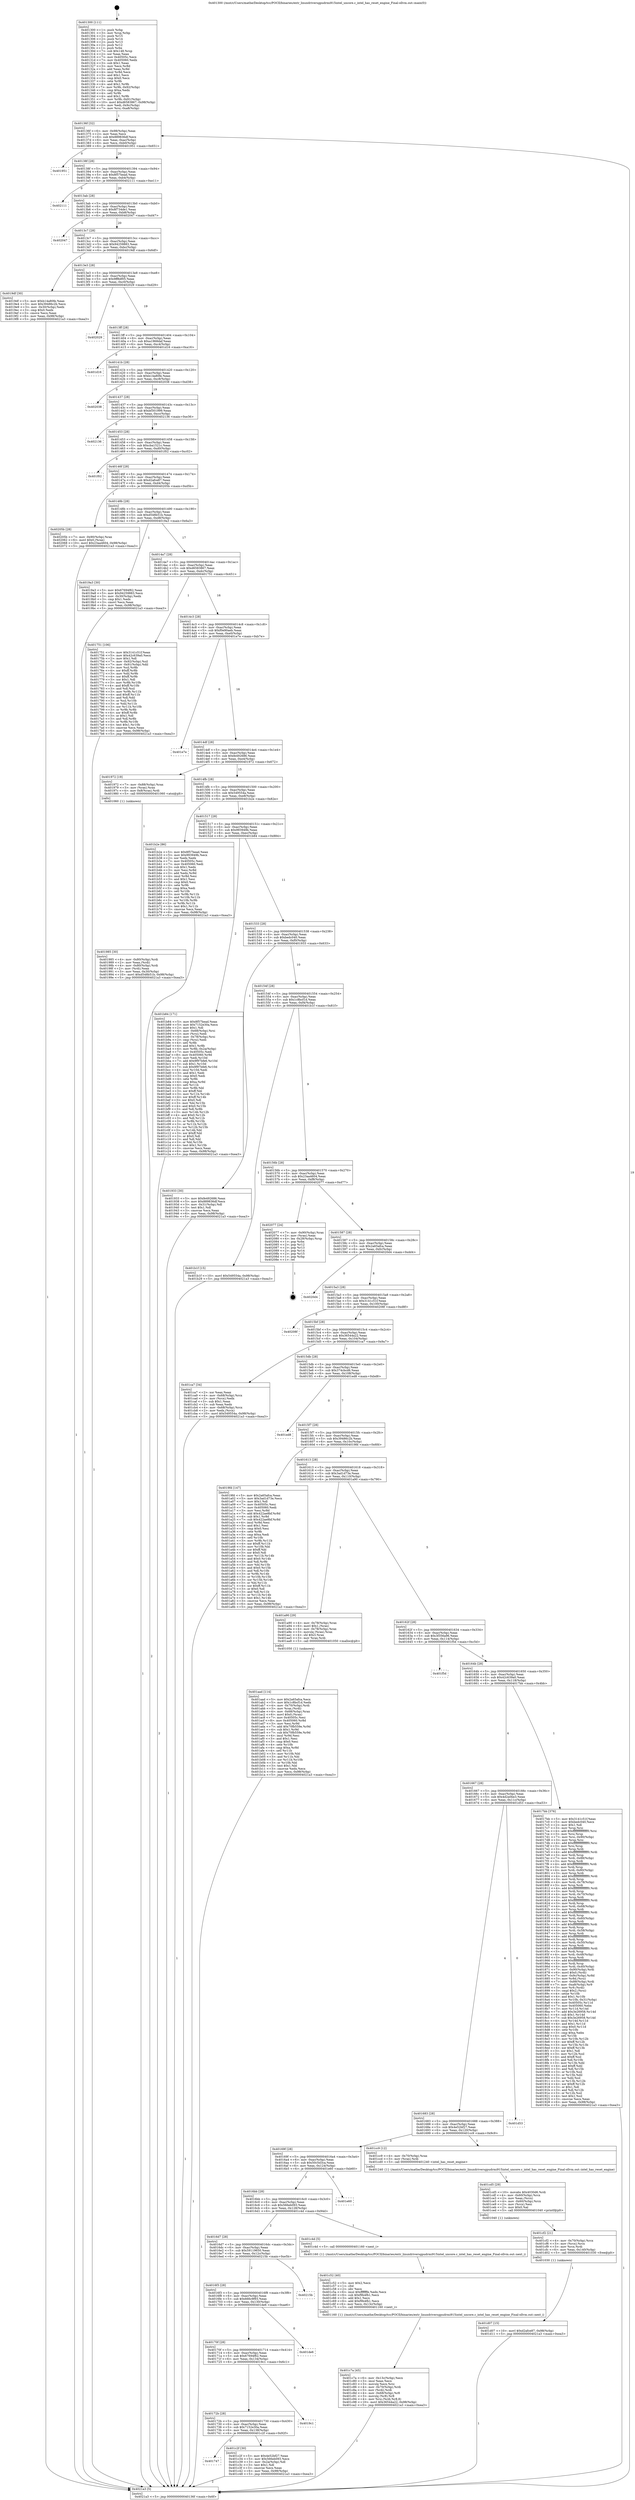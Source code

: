 digraph "0x401300" {
  label = "0x401300 (/mnt/c/Users/mathe/Desktop/tcc/POCII/binaries/extr_linuxdriversgpudrmi915intel_uncore.c_intel_has_reset_engine_Final-ollvm.out::main(0))"
  labelloc = "t"
  node[shape=record]

  Entry [label="",width=0.3,height=0.3,shape=circle,fillcolor=black,style=filled]
  "0x40136f" [label="{
     0x40136f [32]\l
     | [instrs]\l
     &nbsp;&nbsp;0x40136f \<+6\>: mov -0x98(%rbp),%eax\l
     &nbsp;&nbsp;0x401375 \<+2\>: mov %eax,%ecx\l
     &nbsp;&nbsp;0x401377 \<+6\>: sub $0x889836df,%ecx\l
     &nbsp;&nbsp;0x40137d \<+6\>: mov %eax,-0xac(%rbp)\l
     &nbsp;&nbsp;0x401383 \<+6\>: mov %ecx,-0xb0(%rbp)\l
     &nbsp;&nbsp;0x401389 \<+6\>: je 0000000000401951 \<main+0x651\>\l
  }"]
  "0x401951" [label="{
     0x401951\l
  }", style=dashed]
  "0x40138f" [label="{
     0x40138f [28]\l
     | [instrs]\l
     &nbsp;&nbsp;0x40138f \<+5\>: jmp 0000000000401394 \<main+0x94\>\l
     &nbsp;&nbsp;0x401394 \<+6\>: mov -0xac(%rbp),%eax\l
     &nbsp;&nbsp;0x40139a \<+5\>: sub $0x8f57bead,%eax\l
     &nbsp;&nbsp;0x40139f \<+6\>: mov %eax,-0xb4(%rbp)\l
     &nbsp;&nbsp;0x4013a5 \<+6\>: je 0000000000402111 \<main+0xe11\>\l
  }"]
  Exit [label="",width=0.3,height=0.3,shape=circle,fillcolor=black,style=filled,peripheries=2]
  "0x402111" [label="{
     0x402111\l
  }", style=dashed]
  "0x4013ab" [label="{
     0x4013ab [28]\l
     | [instrs]\l
     &nbsp;&nbsp;0x4013ab \<+5\>: jmp 00000000004013b0 \<main+0xb0\>\l
     &nbsp;&nbsp;0x4013b0 \<+6\>: mov -0xac(%rbp),%eax\l
     &nbsp;&nbsp;0x4013b6 \<+5\>: sub $0x8f734de1,%eax\l
     &nbsp;&nbsp;0x4013bb \<+6\>: mov %eax,-0xb8(%rbp)\l
     &nbsp;&nbsp;0x4013c1 \<+6\>: je 0000000000402047 \<main+0xd47\>\l
  }"]
  "0x401d07" [label="{
     0x401d07 [15]\l
     | [instrs]\l
     &nbsp;&nbsp;0x401d07 \<+10\>: movl $0xd2afce87,-0x98(%rbp)\l
     &nbsp;&nbsp;0x401d11 \<+5\>: jmp 00000000004021a3 \<main+0xea3\>\l
  }"]
  "0x402047" [label="{
     0x402047\l
  }", style=dashed]
  "0x4013c7" [label="{
     0x4013c7 [28]\l
     | [instrs]\l
     &nbsp;&nbsp;0x4013c7 \<+5\>: jmp 00000000004013cc \<main+0xcc\>\l
     &nbsp;&nbsp;0x4013cc \<+6\>: mov -0xac(%rbp),%eax\l
     &nbsp;&nbsp;0x4013d2 \<+5\>: sub $0x94259883,%eax\l
     &nbsp;&nbsp;0x4013d7 \<+6\>: mov %eax,-0xbc(%rbp)\l
     &nbsp;&nbsp;0x4013dd \<+6\>: je 00000000004019df \<main+0x6df\>\l
  }"]
  "0x401cf2" [label="{
     0x401cf2 [21]\l
     | [instrs]\l
     &nbsp;&nbsp;0x401cf2 \<+4\>: mov -0x70(%rbp),%rcx\l
     &nbsp;&nbsp;0x401cf6 \<+3\>: mov (%rcx),%rcx\l
     &nbsp;&nbsp;0x401cf9 \<+3\>: mov %rcx,%rdi\l
     &nbsp;&nbsp;0x401cfc \<+6\>: mov %eax,-0x140(%rbp)\l
     &nbsp;&nbsp;0x401d02 \<+5\>: call 0000000000401030 \<free@plt\>\l
     | [calls]\l
     &nbsp;&nbsp;0x401030 \{1\} (unknown)\l
  }"]
  "0x4019df" [label="{
     0x4019df [30]\l
     | [instrs]\l
     &nbsp;&nbsp;0x4019df \<+5\>: mov $0xb14a80fe,%eax\l
     &nbsp;&nbsp;0x4019e4 \<+5\>: mov $0x39486c2b,%ecx\l
     &nbsp;&nbsp;0x4019e9 \<+3\>: mov -0x30(%rbp),%edx\l
     &nbsp;&nbsp;0x4019ec \<+3\>: cmp $0x0,%edx\l
     &nbsp;&nbsp;0x4019ef \<+3\>: cmove %ecx,%eax\l
     &nbsp;&nbsp;0x4019f2 \<+6\>: mov %eax,-0x98(%rbp)\l
     &nbsp;&nbsp;0x4019f8 \<+5\>: jmp 00000000004021a3 \<main+0xea3\>\l
  }"]
  "0x4013e3" [label="{
     0x4013e3 [28]\l
     | [instrs]\l
     &nbsp;&nbsp;0x4013e3 \<+5\>: jmp 00000000004013e8 \<main+0xe8\>\l
     &nbsp;&nbsp;0x4013e8 \<+6\>: mov -0xac(%rbp),%eax\l
     &nbsp;&nbsp;0x4013ee \<+5\>: sub $0x9ff8df05,%eax\l
     &nbsp;&nbsp;0x4013f3 \<+6\>: mov %eax,-0xc0(%rbp)\l
     &nbsp;&nbsp;0x4013f9 \<+6\>: je 0000000000402029 \<main+0xd29\>\l
  }"]
  "0x401cd5" [label="{
     0x401cd5 [29]\l
     | [instrs]\l
     &nbsp;&nbsp;0x401cd5 \<+10\>: movabs $0x4030d6,%rdi\l
     &nbsp;&nbsp;0x401cdf \<+4\>: mov -0x60(%rbp),%rcx\l
     &nbsp;&nbsp;0x401ce3 \<+2\>: mov %eax,(%rcx)\l
     &nbsp;&nbsp;0x401ce5 \<+4\>: mov -0x60(%rbp),%rcx\l
     &nbsp;&nbsp;0x401ce9 \<+2\>: mov (%rcx),%esi\l
     &nbsp;&nbsp;0x401ceb \<+2\>: mov $0x0,%al\l
     &nbsp;&nbsp;0x401ced \<+5\>: call 0000000000401040 \<printf@plt\>\l
     | [calls]\l
     &nbsp;&nbsp;0x401040 \{1\} (unknown)\l
  }"]
  "0x402029" [label="{
     0x402029\l
  }", style=dashed]
  "0x4013ff" [label="{
     0x4013ff [28]\l
     | [instrs]\l
     &nbsp;&nbsp;0x4013ff \<+5\>: jmp 0000000000401404 \<main+0x104\>\l
     &nbsp;&nbsp;0x401404 \<+6\>: mov -0xac(%rbp),%eax\l
     &nbsp;&nbsp;0x40140a \<+5\>: sub $0xa1968daf,%eax\l
     &nbsp;&nbsp;0x40140f \<+6\>: mov %eax,-0xc4(%rbp)\l
     &nbsp;&nbsp;0x401415 \<+6\>: je 0000000000401d16 \<main+0xa16\>\l
  }"]
  "0x401c7a" [label="{
     0x401c7a [45]\l
     | [instrs]\l
     &nbsp;&nbsp;0x401c7a \<+6\>: mov -0x13c(%rbp),%ecx\l
     &nbsp;&nbsp;0x401c80 \<+3\>: imul %eax,%ecx\l
     &nbsp;&nbsp;0x401c83 \<+3\>: movslq %ecx,%rsi\l
     &nbsp;&nbsp;0x401c86 \<+4\>: mov -0x70(%rbp),%rdi\l
     &nbsp;&nbsp;0x401c8a \<+3\>: mov (%rdi),%rdi\l
     &nbsp;&nbsp;0x401c8d \<+4\>: mov -0x68(%rbp),%r8\l
     &nbsp;&nbsp;0x401c91 \<+3\>: movslq (%r8),%r8\l
     &nbsp;&nbsp;0x401c94 \<+4\>: mov %rsi,(%rdi,%r8,8)\l
     &nbsp;&nbsp;0x401c98 \<+10\>: movl $0x36544a22,-0x98(%rbp)\l
     &nbsp;&nbsp;0x401ca2 \<+5\>: jmp 00000000004021a3 \<main+0xea3\>\l
  }"]
  "0x401d16" [label="{
     0x401d16\l
  }", style=dashed]
  "0x40141b" [label="{
     0x40141b [28]\l
     | [instrs]\l
     &nbsp;&nbsp;0x40141b \<+5\>: jmp 0000000000401420 \<main+0x120\>\l
     &nbsp;&nbsp;0x401420 \<+6\>: mov -0xac(%rbp),%eax\l
     &nbsp;&nbsp;0x401426 \<+5\>: sub $0xb14a80fe,%eax\l
     &nbsp;&nbsp;0x40142b \<+6\>: mov %eax,-0xc8(%rbp)\l
     &nbsp;&nbsp;0x401431 \<+6\>: je 0000000000402038 \<main+0xd38\>\l
  }"]
  "0x401c52" [label="{
     0x401c52 [40]\l
     | [instrs]\l
     &nbsp;&nbsp;0x401c52 \<+5\>: mov $0x2,%ecx\l
     &nbsp;&nbsp;0x401c57 \<+1\>: cltd\l
     &nbsp;&nbsp;0x401c58 \<+2\>: idiv %ecx\l
     &nbsp;&nbsp;0x401c5a \<+6\>: imul $0xfffffffe,%edx,%ecx\l
     &nbsp;&nbsp;0x401c60 \<+6\>: sub $0xf9b4fb1,%ecx\l
     &nbsp;&nbsp;0x401c66 \<+3\>: add $0x1,%ecx\l
     &nbsp;&nbsp;0x401c69 \<+6\>: add $0xf9b4fb1,%ecx\l
     &nbsp;&nbsp;0x401c6f \<+6\>: mov %ecx,-0x13c(%rbp)\l
     &nbsp;&nbsp;0x401c75 \<+5\>: call 0000000000401160 \<next_i\>\l
     | [calls]\l
     &nbsp;&nbsp;0x401160 \{1\} (/mnt/c/Users/mathe/Desktop/tcc/POCII/binaries/extr_linuxdriversgpudrmi915intel_uncore.c_intel_has_reset_engine_Final-ollvm.out::next_i)\l
  }"]
  "0x402038" [label="{
     0x402038\l
  }", style=dashed]
  "0x401437" [label="{
     0x401437 [28]\l
     | [instrs]\l
     &nbsp;&nbsp;0x401437 \<+5\>: jmp 000000000040143c \<main+0x13c\>\l
     &nbsp;&nbsp;0x40143c \<+6\>: mov -0xac(%rbp),%eax\l
     &nbsp;&nbsp;0x401442 \<+5\>: sub $0xbf301999,%eax\l
     &nbsp;&nbsp;0x401447 \<+6\>: mov %eax,-0xcc(%rbp)\l
     &nbsp;&nbsp;0x40144d \<+6\>: je 0000000000402136 \<main+0xe36\>\l
  }"]
  "0x401747" [label="{
     0x401747\l
  }", style=dashed]
  "0x402136" [label="{
     0x402136\l
  }", style=dashed]
  "0x401453" [label="{
     0x401453 [28]\l
     | [instrs]\l
     &nbsp;&nbsp;0x401453 \<+5\>: jmp 0000000000401458 \<main+0x158\>\l
     &nbsp;&nbsp;0x401458 \<+6\>: mov -0xac(%rbp),%eax\l
     &nbsp;&nbsp;0x40145e \<+5\>: sub $0xcba1521c,%eax\l
     &nbsp;&nbsp;0x401463 \<+6\>: mov %eax,-0xd0(%rbp)\l
     &nbsp;&nbsp;0x401469 \<+6\>: je 0000000000401f02 \<main+0xc02\>\l
  }"]
  "0x401c2f" [label="{
     0x401c2f [30]\l
     | [instrs]\l
     &nbsp;&nbsp;0x401c2f \<+5\>: mov $0x4e52bf27,%eax\l
     &nbsp;&nbsp;0x401c34 \<+5\>: mov $0x566eb093,%ecx\l
     &nbsp;&nbsp;0x401c39 \<+3\>: mov -0x2a(%rbp),%dl\l
     &nbsp;&nbsp;0x401c3c \<+3\>: test $0x1,%dl\l
     &nbsp;&nbsp;0x401c3f \<+3\>: cmovne %ecx,%eax\l
     &nbsp;&nbsp;0x401c42 \<+6\>: mov %eax,-0x98(%rbp)\l
     &nbsp;&nbsp;0x401c48 \<+5\>: jmp 00000000004021a3 \<main+0xea3\>\l
  }"]
  "0x401f02" [label="{
     0x401f02\l
  }", style=dashed]
  "0x40146f" [label="{
     0x40146f [28]\l
     | [instrs]\l
     &nbsp;&nbsp;0x40146f \<+5\>: jmp 0000000000401474 \<main+0x174\>\l
     &nbsp;&nbsp;0x401474 \<+6\>: mov -0xac(%rbp),%eax\l
     &nbsp;&nbsp;0x40147a \<+5\>: sub $0xd2afce87,%eax\l
     &nbsp;&nbsp;0x40147f \<+6\>: mov %eax,-0xd4(%rbp)\l
     &nbsp;&nbsp;0x401485 \<+6\>: je 000000000040205b \<main+0xd5b\>\l
  }"]
  "0x40172b" [label="{
     0x40172b [28]\l
     | [instrs]\l
     &nbsp;&nbsp;0x40172b \<+5\>: jmp 0000000000401730 \<main+0x430\>\l
     &nbsp;&nbsp;0x401730 \<+6\>: mov -0xac(%rbp),%eax\l
     &nbsp;&nbsp;0x401736 \<+5\>: sub $0x7152e30a,%eax\l
     &nbsp;&nbsp;0x40173b \<+6\>: mov %eax,-0x138(%rbp)\l
     &nbsp;&nbsp;0x401741 \<+6\>: je 0000000000401c2f \<main+0x92f\>\l
  }"]
  "0x40205b" [label="{
     0x40205b [28]\l
     | [instrs]\l
     &nbsp;&nbsp;0x40205b \<+7\>: mov -0x90(%rbp),%rax\l
     &nbsp;&nbsp;0x402062 \<+6\>: movl $0x0,(%rax)\l
     &nbsp;&nbsp;0x402068 \<+10\>: movl $0x23aa4604,-0x98(%rbp)\l
     &nbsp;&nbsp;0x402072 \<+5\>: jmp 00000000004021a3 \<main+0xea3\>\l
  }"]
  "0x40148b" [label="{
     0x40148b [28]\l
     | [instrs]\l
     &nbsp;&nbsp;0x40148b \<+5\>: jmp 0000000000401490 \<main+0x190\>\l
     &nbsp;&nbsp;0x401490 \<+6\>: mov -0xac(%rbp),%eax\l
     &nbsp;&nbsp;0x401496 \<+5\>: sub $0xd548b51b,%eax\l
     &nbsp;&nbsp;0x40149b \<+6\>: mov %eax,-0xd8(%rbp)\l
     &nbsp;&nbsp;0x4014a1 \<+6\>: je 00000000004019a3 \<main+0x6a3\>\l
  }"]
  "0x4019c1" [label="{
     0x4019c1\l
  }", style=dashed]
  "0x4019a3" [label="{
     0x4019a3 [30]\l
     | [instrs]\l
     &nbsp;&nbsp;0x4019a3 \<+5\>: mov $0x67694f62,%eax\l
     &nbsp;&nbsp;0x4019a8 \<+5\>: mov $0x94259883,%ecx\l
     &nbsp;&nbsp;0x4019ad \<+3\>: mov -0x30(%rbp),%edx\l
     &nbsp;&nbsp;0x4019b0 \<+3\>: cmp $0x1,%edx\l
     &nbsp;&nbsp;0x4019b3 \<+3\>: cmovl %ecx,%eax\l
     &nbsp;&nbsp;0x4019b6 \<+6\>: mov %eax,-0x98(%rbp)\l
     &nbsp;&nbsp;0x4019bc \<+5\>: jmp 00000000004021a3 \<main+0xea3\>\l
  }"]
  "0x4014a7" [label="{
     0x4014a7 [28]\l
     | [instrs]\l
     &nbsp;&nbsp;0x4014a7 \<+5\>: jmp 00000000004014ac \<main+0x1ac\>\l
     &nbsp;&nbsp;0x4014ac \<+6\>: mov -0xac(%rbp),%eax\l
     &nbsp;&nbsp;0x4014b2 \<+5\>: sub $0xd6583867,%eax\l
     &nbsp;&nbsp;0x4014b7 \<+6\>: mov %eax,-0xdc(%rbp)\l
     &nbsp;&nbsp;0x4014bd \<+6\>: je 0000000000401751 \<main+0x451\>\l
  }"]
  "0x40170f" [label="{
     0x40170f [28]\l
     | [instrs]\l
     &nbsp;&nbsp;0x40170f \<+5\>: jmp 0000000000401714 \<main+0x414\>\l
     &nbsp;&nbsp;0x401714 \<+6\>: mov -0xac(%rbp),%eax\l
     &nbsp;&nbsp;0x40171a \<+5\>: sub $0x67694f62,%eax\l
     &nbsp;&nbsp;0x40171f \<+6\>: mov %eax,-0x134(%rbp)\l
     &nbsp;&nbsp;0x401725 \<+6\>: je 00000000004019c1 \<main+0x6c1\>\l
  }"]
  "0x401751" [label="{
     0x401751 [106]\l
     | [instrs]\l
     &nbsp;&nbsp;0x401751 \<+5\>: mov $0x3141c51f,%eax\l
     &nbsp;&nbsp;0x401756 \<+5\>: mov $0x42c639a0,%ecx\l
     &nbsp;&nbsp;0x40175b \<+2\>: mov $0x1,%dl\l
     &nbsp;&nbsp;0x40175d \<+7\>: mov -0x92(%rbp),%sil\l
     &nbsp;&nbsp;0x401764 \<+7\>: mov -0x91(%rbp),%dil\l
     &nbsp;&nbsp;0x40176b \<+3\>: mov %sil,%r8b\l
     &nbsp;&nbsp;0x40176e \<+4\>: xor $0xff,%r8b\l
     &nbsp;&nbsp;0x401772 \<+3\>: mov %dil,%r9b\l
     &nbsp;&nbsp;0x401775 \<+4\>: xor $0xff,%r9b\l
     &nbsp;&nbsp;0x401779 \<+3\>: xor $0x1,%dl\l
     &nbsp;&nbsp;0x40177c \<+3\>: mov %r8b,%r10b\l
     &nbsp;&nbsp;0x40177f \<+4\>: and $0xff,%r10b\l
     &nbsp;&nbsp;0x401783 \<+3\>: and %dl,%sil\l
     &nbsp;&nbsp;0x401786 \<+3\>: mov %r9b,%r11b\l
     &nbsp;&nbsp;0x401789 \<+4\>: and $0xff,%r11b\l
     &nbsp;&nbsp;0x40178d \<+3\>: and %dl,%dil\l
     &nbsp;&nbsp;0x401790 \<+3\>: or %sil,%r10b\l
     &nbsp;&nbsp;0x401793 \<+3\>: or %dil,%r11b\l
     &nbsp;&nbsp;0x401796 \<+3\>: xor %r11b,%r10b\l
     &nbsp;&nbsp;0x401799 \<+3\>: or %r9b,%r8b\l
     &nbsp;&nbsp;0x40179c \<+4\>: xor $0xff,%r8b\l
     &nbsp;&nbsp;0x4017a0 \<+3\>: or $0x1,%dl\l
     &nbsp;&nbsp;0x4017a3 \<+3\>: and %dl,%r8b\l
     &nbsp;&nbsp;0x4017a6 \<+3\>: or %r8b,%r10b\l
     &nbsp;&nbsp;0x4017a9 \<+4\>: test $0x1,%r10b\l
     &nbsp;&nbsp;0x4017ad \<+3\>: cmovne %ecx,%eax\l
     &nbsp;&nbsp;0x4017b0 \<+6\>: mov %eax,-0x98(%rbp)\l
     &nbsp;&nbsp;0x4017b6 \<+5\>: jmp 00000000004021a3 \<main+0xea3\>\l
  }"]
  "0x4014c3" [label="{
     0x4014c3 [28]\l
     | [instrs]\l
     &nbsp;&nbsp;0x4014c3 \<+5\>: jmp 00000000004014c8 \<main+0x1c8\>\l
     &nbsp;&nbsp;0x4014c8 \<+6\>: mov -0xac(%rbp),%eax\l
     &nbsp;&nbsp;0x4014ce \<+5\>: sub $0xf0e90aeb,%eax\l
     &nbsp;&nbsp;0x4014d3 \<+6\>: mov %eax,-0xe0(%rbp)\l
     &nbsp;&nbsp;0x4014d9 \<+6\>: je 0000000000401e7e \<main+0xb7e\>\l
  }"]
  "0x4021a3" [label="{
     0x4021a3 [5]\l
     | [instrs]\l
     &nbsp;&nbsp;0x4021a3 \<+5\>: jmp 000000000040136f \<main+0x6f\>\l
  }"]
  "0x401300" [label="{
     0x401300 [111]\l
     | [instrs]\l
     &nbsp;&nbsp;0x401300 \<+1\>: push %rbp\l
     &nbsp;&nbsp;0x401301 \<+3\>: mov %rsp,%rbp\l
     &nbsp;&nbsp;0x401304 \<+2\>: push %r15\l
     &nbsp;&nbsp;0x401306 \<+2\>: push %r14\l
     &nbsp;&nbsp;0x401308 \<+2\>: push %r13\l
     &nbsp;&nbsp;0x40130a \<+2\>: push %r12\l
     &nbsp;&nbsp;0x40130c \<+1\>: push %rbx\l
     &nbsp;&nbsp;0x40130d \<+7\>: sub $0x148,%rsp\l
     &nbsp;&nbsp;0x401314 \<+2\>: xor %eax,%eax\l
     &nbsp;&nbsp;0x401316 \<+7\>: mov 0x40505c,%ecx\l
     &nbsp;&nbsp;0x40131d \<+7\>: mov 0x405060,%edx\l
     &nbsp;&nbsp;0x401324 \<+3\>: sub $0x1,%eax\l
     &nbsp;&nbsp;0x401327 \<+3\>: mov %ecx,%r8d\l
     &nbsp;&nbsp;0x40132a \<+3\>: add %eax,%r8d\l
     &nbsp;&nbsp;0x40132d \<+4\>: imul %r8d,%ecx\l
     &nbsp;&nbsp;0x401331 \<+3\>: and $0x1,%ecx\l
     &nbsp;&nbsp;0x401334 \<+3\>: cmp $0x0,%ecx\l
     &nbsp;&nbsp;0x401337 \<+4\>: sete %r9b\l
     &nbsp;&nbsp;0x40133b \<+4\>: and $0x1,%r9b\l
     &nbsp;&nbsp;0x40133f \<+7\>: mov %r9b,-0x92(%rbp)\l
     &nbsp;&nbsp;0x401346 \<+3\>: cmp $0xa,%edx\l
     &nbsp;&nbsp;0x401349 \<+4\>: setl %r9b\l
     &nbsp;&nbsp;0x40134d \<+4\>: and $0x1,%r9b\l
     &nbsp;&nbsp;0x401351 \<+7\>: mov %r9b,-0x91(%rbp)\l
     &nbsp;&nbsp;0x401358 \<+10\>: movl $0xd6583867,-0x98(%rbp)\l
     &nbsp;&nbsp;0x401362 \<+6\>: mov %edi,-0x9c(%rbp)\l
     &nbsp;&nbsp;0x401368 \<+7\>: mov %rsi,-0xa8(%rbp)\l
  }"]
  "0x401de6" [label="{
     0x401de6\l
  }", style=dashed]
  "0x401e7e" [label="{
     0x401e7e\l
  }", style=dashed]
  "0x4014df" [label="{
     0x4014df [28]\l
     | [instrs]\l
     &nbsp;&nbsp;0x4014df \<+5\>: jmp 00000000004014e4 \<main+0x1e4\>\l
     &nbsp;&nbsp;0x4014e4 \<+6\>: mov -0xac(%rbp),%eax\l
     &nbsp;&nbsp;0x4014ea \<+5\>: sub $0xfe492686,%eax\l
     &nbsp;&nbsp;0x4014ef \<+6\>: mov %eax,-0xe4(%rbp)\l
     &nbsp;&nbsp;0x4014f5 \<+6\>: je 0000000000401972 \<main+0x672\>\l
  }"]
  "0x4016f3" [label="{
     0x4016f3 [28]\l
     | [instrs]\l
     &nbsp;&nbsp;0x4016f3 \<+5\>: jmp 00000000004016f8 \<main+0x3f8\>\l
     &nbsp;&nbsp;0x4016f8 \<+6\>: mov -0xac(%rbp),%eax\l
     &nbsp;&nbsp;0x4016fe \<+5\>: sub $0x666c9f93,%eax\l
     &nbsp;&nbsp;0x401703 \<+6\>: mov %eax,-0x130(%rbp)\l
     &nbsp;&nbsp;0x401709 \<+6\>: je 0000000000401de6 \<main+0xae6\>\l
  }"]
  "0x401972" [label="{
     0x401972 [19]\l
     | [instrs]\l
     &nbsp;&nbsp;0x401972 \<+7\>: mov -0x88(%rbp),%rax\l
     &nbsp;&nbsp;0x401979 \<+3\>: mov (%rax),%rax\l
     &nbsp;&nbsp;0x40197c \<+4\>: mov 0x8(%rax),%rdi\l
     &nbsp;&nbsp;0x401980 \<+5\>: call 0000000000401060 \<atoi@plt\>\l
     | [calls]\l
     &nbsp;&nbsp;0x401060 \{1\} (unknown)\l
  }"]
  "0x4014fb" [label="{
     0x4014fb [28]\l
     | [instrs]\l
     &nbsp;&nbsp;0x4014fb \<+5\>: jmp 0000000000401500 \<main+0x200\>\l
     &nbsp;&nbsp;0x401500 \<+6\>: mov -0xac(%rbp),%eax\l
     &nbsp;&nbsp;0x401506 \<+5\>: sub $0x549554a,%eax\l
     &nbsp;&nbsp;0x40150b \<+6\>: mov %eax,-0xe8(%rbp)\l
     &nbsp;&nbsp;0x401511 \<+6\>: je 0000000000401b2e \<main+0x82e\>\l
  }"]
  "0x40215b" [label="{
     0x40215b\l
  }", style=dashed]
  "0x401b2e" [label="{
     0x401b2e [86]\l
     | [instrs]\l
     &nbsp;&nbsp;0x401b2e \<+5\>: mov $0x8f57bead,%eax\l
     &nbsp;&nbsp;0x401b33 \<+5\>: mov $0x993949b,%ecx\l
     &nbsp;&nbsp;0x401b38 \<+2\>: xor %edx,%edx\l
     &nbsp;&nbsp;0x401b3a \<+7\>: mov 0x40505c,%esi\l
     &nbsp;&nbsp;0x401b41 \<+7\>: mov 0x405060,%edi\l
     &nbsp;&nbsp;0x401b48 \<+3\>: sub $0x1,%edx\l
     &nbsp;&nbsp;0x401b4b \<+3\>: mov %esi,%r8d\l
     &nbsp;&nbsp;0x401b4e \<+3\>: add %edx,%r8d\l
     &nbsp;&nbsp;0x401b51 \<+4\>: imul %r8d,%esi\l
     &nbsp;&nbsp;0x401b55 \<+3\>: and $0x1,%esi\l
     &nbsp;&nbsp;0x401b58 \<+3\>: cmp $0x0,%esi\l
     &nbsp;&nbsp;0x401b5b \<+4\>: sete %r9b\l
     &nbsp;&nbsp;0x401b5f \<+3\>: cmp $0xa,%edi\l
     &nbsp;&nbsp;0x401b62 \<+4\>: setl %r10b\l
     &nbsp;&nbsp;0x401b66 \<+3\>: mov %r9b,%r11b\l
     &nbsp;&nbsp;0x401b69 \<+3\>: and %r10b,%r11b\l
     &nbsp;&nbsp;0x401b6c \<+3\>: xor %r10b,%r9b\l
     &nbsp;&nbsp;0x401b6f \<+3\>: or %r9b,%r11b\l
     &nbsp;&nbsp;0x401b72 \<+4\>: test $0x1,%r11b\l
     &nbsp;&nbsp;0x401b76 \<+3\>: cmovne %ecx,%eax\l
     &nbsp;&nbsp;0x401b79 \<+6\>: mov %eax,-0x98(%rbp)\l
     &nbsp;&nbsp;0x401b7f \<+5\>: jmp 00000000004021a3 \<main+0xea3\>\l
  }"]
  "0x401517" [label="{
     0x401517 [28]\l
     | [instrs]\l
     &nbsp;&nbsp;0x401517 \<+5\>: jmp 000000000040151c \<main+0x21c\>\l
     &nbsp;&nbsp;0x40151c \<+6\>: mov -0xac(%rbp),%eax\l
     &nbsp;&nbsp;0x401522 \<+5\>: sub $0x993949b,%eax\l
     &nbsp;&nbsp;0x401527 \<+6\>: mov %eax,-0xec(%rbp)\l
     &nbsp;&nbsp;0x40152d \<+6\>: je 0000000000401b84 \<main+0x884\>\l
  }"]
  "0x4016d7" [label="{
     0x4016d7 [28]\l
     | [instrs]\l
     &nbsp;&nbsp;0x4016d7 \<+5\>: jmp 00000000004016dc \<main+0x3dc\>\l
     &nbsp;&nbsp;0x4016dc \<+6\>: mov -0xac(%rbp),%eax\l
     &nbsp;&nbsp;0x4016e2 \<+5\>: sub $0x59119650,%eax\l
     &nbsp;&nbsp;0x4016e7 \<+6\>: mov %eax,-0x12c(%rbp)\l
     &nbsp;&nbsp;0x4016ed \<+6\>: je 000000000040215b \<main+0xe5b\>\l
  }"]
  "0x401b84" [label="{
     0x401b84 [171]\l
     | [instrs]\l
     &nbsp;&nbsp;0x401b84 \<+5\>: mov $0x8f57bead,%eax\l
     &nbsp;&nbsp;0x401b89 \<+5\>: mov $0x7152e30a,%ecx\l
     &nbsp;&nbsp;0x401b8e \<+2\>: mov $0x1,%dl\l
     &nbsp;&nbsp;0x401b90 \<+4\>: mov -0x68(%rbp),%rsi\l
     &nbsp;&nbsp;0x401b94 \<+2\>: mov (%rsi),%edi\l
     &nbsp;&nbsp;0x401b96 \<+4\>: mov -0x78(%rbp),%rsi\l
     &nbsp;&nbsp;0x401b9a \<+2\>: cmp (%rsi),%edi\l
     &nbsp;&nbsp;0x401b9c \<+4\>: setl %r8b\l
     &nbsp;&nbsp;0x401ba0 \<+4\>: and $0x1,%r8b\l
     &nbsp;&nbsp;0x401ba4 \<+4\>: mov %r8b,-0x2a(%rbp)\l
     &nbsp;&nbsp;0x401ba8 \<+7\>: mov 0x40505c,%edi\l
     &nbsp;&nbsp;0x401baf \<+8\>: mov 0x405060,%r9d\l
     &nbsp;&nbsp;0x401bb7 \<+3\>: mov %edi,%r10d\l
     &nbsp;&nbsp;0x401bba \<+7\>: add $0x9f97bfe6,%r10d\l
     &nbsp;&nbsp;0x401bc1 \<+4\>: sub $0x1,%r10d\l
     &nbsp;&nbsp;0x401bc5 \<+7\>: sub $0x9f97bfe6,%r10d\l
     &nbsp;&nbsp;0x401bcc \<+4\>: imul %r10d,%edi\l
     &nbsp;&nbsp;0x401bd0 \<+3\>: and $0x1,%edi\l
     &nbsp;&nbsp;0x401bd3 \<+3\>: cmp $0x0,%edi\l
     &nbsp;&nbsp;0x401bd6 \<+4\>: sete %r8b\l
     &nbsp;&nbsp;0x401bda \<+4\>: cmp $0xa,%r9d\l
     &nbsp;&nbsp;0x401bde \<+4\>: setl %r11b\l
     &nbsp;&nbsp;0x401be2 \<+3\>: mov %r8b,%bl\l
     &nbsp;&nbsp;0x401be5 \<+3\>: xor $0xff,%bl\l
     &nbsp;&nbsp;0x401be8 \<+3\>: mov %r11b,%r14b\l
     &nbsp;&nbsp;0x401beb \<+4\>: xor $0xff,%r14b\l
     &nbsp;&nbsp;0x401bef \<+3\>: xor $0x0,%dl\l
     &nbsp;&nbsp;0x401bf2 \<+3\>: mov %bl,%r15b\l
     &nbsp;&nbsp;0x401bf5 \<+4\>: and $0x0,%r15b\l
     &nbsp;&nbsp;0x401bf9 \<+3\>: and %dl,%r8b\l
     &nbsp;&nbsp;0x401bfc \<+3\>: mov %r14b,%r12b\l
     &nbsp;&nbsp;0x401bff \<+4\>: and $0x0,%r12b\l
     &nbsp;&nbsp;0x401c03 \<+3\>: and %dl,%r11b\l
     &nbsp;&nbsp;0x401c06 \<+3\>: or %r8b,%r15b\l
     &nbsp;&nbsp;0x401c09 \<+3\>: or %r11b,%r12b\l
     &nbsp;&nbsp;0x401c0c \<+3\>: xor %r12b,%r15b\l
     &nbsp;&nbsp;0x401c0f \<+3\>: or %r14b,%bl\l
     &nbsp;&nbsp;0x401c12 \<+3\>: xor $0xff,%bl\l
     &nbsp;&nbsp;0x401c15 \<+3\>: or $0x0,%dl\l
     &nbsp;&nbsp;0x401c18 \<+2\>: and %dl,%bl\l
     &nbsp;&nbsp;0x401c1a \<+3\>: or %bl,%r15b\l
     &nbsp;&nbsp;0x401c1d \<+4\>: test $0x1,%r15b\l
     &nbsp;&nbsp;0x401c21 \<+3\>: cmovne %ecx,%eax\l
     &nbsp;&nbsp;0x401c24 \<+6\>: mov %eax,-0x98(%rbp)\l
     &nbsp;&nbsp;0x401c2a \<+5\>: jmp 00000000004021a3 \<main+0xea3\>\l
  }"]
  "0x401533" [label="{
     0x401533 [28]\l
     | [instrs]\l
     &nbsp;&nbsp;0x401533 \<+5\>: jmp 0000000000401538 \<main+0x238\>\l
     &nbsp;&nbsp;0x401538 \<+6\>: mov -0xac(%rbp),%eax\l
     &nbsp;&nbsp;0x40153e \<+5\>: sub $0xbedc040,%eax\l
     &nbsp;&nbsp;0x401543 \<+6\>: mov %eax,-0xf0(%rbp)\l
     &nbsp;&nbsp;0x401549 \<+6\>: je 0000000000401933 \<main+0x633\>\l
  }"]
  "0x401c4d" [label="{
     0x401c4d [5]\l
     | [instrs]\l
     &nbsp;&nbsp;0x401c4d \<+5\>: call 0000000000401160 \<next_i\>\l
     | [calls]\l
     &nbsp;&nbsp;0x401160 \{1\} (/mnt/c/Users/mathe/Desktop/tcc/POCII/binaries/extr_linuxdriversgpudrmi915intel_uncore.c_intel_has_reset_engine_Final-ollvm.out::next_i)\l
  }"]
  "0x401933" [label="{
     0x401933 [30]\l
     | [instrs]\l
     &nbsp;&nbsp;0x401933 \<+5\>: mov $0xfe492686,%eax\l
     &nbsp;&nbsp;0x401938 \<+5\>: mov $0x889836df,%ecx\l
     &nbsp;&nbsp;0x40193d \<+3\>: mov -0x31(%rbp),%dl\l
     &nbsp;&nbsp;0x401940 \<+3\>: test $0x1,%dl\l
     &nbsp;&nbsp;0x401943 \<+3\>: cmovne %ecx,%eax\l
     &nbsp;&nbsp;0x401946 \<+6\>: mov %eax,-0x98(%rbp)\l
     &nbsp;&nbsp;0x40194c \<+5\>: jmp 00000000004021a3 \<main+0xea3\>\l
  }"]
  "0x40154f" [label="{
     0x40154f [28]\l
     | [instrs]\l
     &nbsp;&nbsp;0x40154f \<+5\>: jmp 0000000000401554 \<main+0x254\>\l
     &nbsp;&nbsp;0x401554 \<+6\>: mov -0xac(%rbp),%eax\l
     &nbsp;&nbsp;0x40155a \<+5\>: sub $0x1c8bcf1d,%eax\l
     &nbsp;&nbsp;0x40155f \<+6\>: mov %eax,-0xf4(%rbp)\l
     &nbsp;&nbsp;0x401565 \<+6\>: je 0000000000401b1f \<main+0x81f\>\l
  }"]
  "0x4016bb" [label="{
     0x4016bb [28]\l
     | [instrs]\l
     &nbsp;&nbsp;0x4016bb \<+5\>: jmp 00000000004016c0 \<main+0x3c0\>\l
     &nbsp;&nbsp;0x4016c0 \<+6\>: mov -0xac(%rbp),%eax\l
     &nbsp;&nbsp;0x4016c6 \<+5\>: sub $0x566eb093,%eax\l
     &nbsp;&nbsp;0x4016cb \<+6\>: mov %eax,-0x128(%rbp)\l
     &nbsp;&nbsp;0x4016d1 \<+6\>: je 0000000000401c4d \<main+0x94d\>\l
  }"]
  "0x401b1f" [label="{
     0x401b1f [15]\l
     | [instrs]\l
     &nbsp;&nbsp;0x401b1f \<+10\>: movl $0x549554a,-0x98(%rbp)\l
     &nbsp;&nbsp;0x401b29 \<+5\>: jmp 00000000004021a3 \<main+0xea3\>\l
  }"]
  "0x40156b" [label="{
     0x40156b [28]\l
     | [instrs]\l
     &nbsp;&nbsp;0x40156b \<+5\>: jmp 0000000000401570 \<main+0x270\>\l
     &nbsp;&nbsp;0x401570 \<+6\>: mov -0xac(%rbp),%eax\l
     &nbsp;&nbsp;0x401576 \<+5\>: sub $0x23aa4604,%eax\l
     &nbsp;&nbsp;0x40157b \<+6\>: mov %eax,-0xf8(%rbp)\l
     &nbsp;&nbsp;0x401581 \<+6\>: je 0000000000402077 \<main+0xd77\>\l
  }"]
  "0x401e60" [label="{
     0x401e60\l
  }", style=dashed]
  "0x402077" [label="{
     0x402077 [24]\l
     | [instrs]\l
     &nbsp;&nbsp;0x402077 \<+7\>: mov -0x90(%rbp),%rax\l
     &nbsp;&nbsp;0x40207e \<+2\>: mov (%rax),%eax\l
     &nbsp;&nbsp;0x402080 \<+4\>: lea -0x28(%rbp),%rsp\l
     &nbsp;&nbsp;0x402084 \<+1\>: pop %rbx\l
     &nbsp;&nbsp;0x402085 \<+2\>: pop %r12\l
     &nbsp;&nbsp;0x402087 \<+2\>: pop %r13\l
     &nbsp;&nbsp;0x402089 \<+2\>: pop %r14\l
     &nbsp;&nbsp;0x40208b \<+2\>: pop %r15\l
     &nbsp;&nbsp;0x40208d \<+1\>: pop %rbp\l
     &nbsp;&nbsp;0x40208e \<+1\>: ret\l
  }"]
  "0x401587" [label="{
     0x401587 [28]\l
     | [instrs]\l
     &nbsp;&nbsp;0x401587 \<+5\>: jmp 000000000040158c \<main+0x28c\>\l
     &nbsp;&nbsp;0x40158c \<+6\>: mov -0xac(%rbp),%eax\l
     &nbsp;&nbsp;0x401592 \<+5\>: sub $0x2a65afca,%eax\l
     &nbsp;&nbsp;0x401597 \<+6\>: mov %eax,-0xfc(%rbp)\l
     &nbsp;&nbsp;0x40159d \<+6\>: je 00000000004020d4 \<main+0xdd4\>\l
  }"]
  "0x40169f" [label="{
     0x40169f [28]\l
     | [instrs]\l
     &nbsp;&nbsp;0x40169f \<+5\>: jmp 00000000004016a4 \<main+0x3a4\>\l
     &nbsp;&nbsp;0x4016a4 \<+6\>: mov -0xac(%rbp),%eax\l
     &nbsp;&nbsp;0x4016aa \<+5\>: sub $0x50c5d3ca,%eax\l
     &nbsp;&nbsp;0x4016af \<+6\>: mov %eax,-0x124(%rbp)\l
     &nbsp;&nbsp;0x4016b5 \<+6\>: je 0000000000401e60 \<main+0xb60\>\l
  }"]
  "0x4020d4" [label="{
     0x4020d4\l
  }", style=dashed]
  "0x4015a3" [label="{
     0x4015a3 [28]\l
     | [instrs]\l
     &nbsp;&nbsp;0x4015a3 \<+5\>: jmp 00000000004015a8 \<main+0x2a8\>\l
     &nbsp;&nbsp;0x4015a8 \<+6\>: mov -0xac(%rbp),%eax\l
     &nbsp;&nbsp;0x4015ae \<+5\>: sub $0x3141c51f,%eax\l
     &nbsp;&nbsp;0x4015b3 \<+6\>: mov %eax,-0x100(%rbp)\l
     &nbsp;&nbsp;0x4015b9 \<+6\>: je 000000000040208f \<main+0xd8f\>\l
  }"]
  "0x401cc9" [label="{
     0x401cc9 [12]\l
     | [instrs]\l
     &nbsp;&nbsp;0x401cc9 \<+4\>: mov -0x70(%rbp),%rax\l
     &nbsp;&nbsp;0x401ccd \<+3\>: mov (%rax),%rdi\l
     &nbsp;&nbsp;0x401cd0 \<+5\>: call 0000000000401240 \<intel_has_reset_engine\>\l
     | [calls]\l
     &nbsp;&nbsp;0x401240 \{1\} (/mnt/c/Users/mathe/Desktop/tcc/POCII/binaries/extr_linuxdriversgpudrmi915intel_uncore.c_intel_has_reset_engine_Final-ollvm.out::intel_has_reset_engine)\l
  }"]
  "0x40208f" [label="{
     0x40208f\l
  }", style=dashed]
  "0x4015bf" [label="{
     0x4015bf [28]\l
     | [instrs]\l
     &nbsp;&nbsp;0x4015bf \<+5\>: jmp 00000000004015c4 \<main+0x2c4\>\l
     &nbsp;&nbsp;0x4015c4 \<+6\>: mov -0xac(%rbp),%eax\l
     &nbsp;&nbsp;0x4015ca \<+5\>: sub $0x36544a22,%eax\l
     &nbsp;&nbsp;0x4015cf \<+6\>: mov %eax,-0x104(%rbp)\l
     &nbsp;&nbsp;0x4015d5 \<+6\>: je 0000000000401ca7 \<main+0x9a7\>\l
  }"]
  "0x401683" [label="{
     0x401683 [28]\l
     | [instrs]\l
     &nbsp;&nbsp;0x401683 \<+5\>: jmp 0000000000401688 \<main+0x388\>\l
     &nbsp;&nbsp;0x401688 \<+6\>: mov -0xac(%rbp),%eax\l
     &nbsp;&nbsp;0x40168e \<+5\>: sub $0x4e52bf27,%eax\l
     &nbsp;&nbsp;0x401693 \<+6\>: mov %eax,-0x120(%rbp)\l
     &nbsp;&nbsp;0x401699 \<+6\>: je 0000000000401cc9 \<main+0x9c9\>\l
  }"]
  "0x401ca7" [label="{
     0x401ca7 [34]\l
     | [instrs]\l
     &nbsp;&nbsp;0x401ca7 \<+2\>: xor %eax,%eax\l
     &nbsp;&nbsp;0x401ca9 \<+4\>: mov -0x68(%rbp),%rcx\l
     &nbsp;&nbsp;0x401cad \<+2\>: mov (%rcx),%edx\l
     &nbsp;&nbsp;0x401caf \<+3\>: sub $0x1,%eax\l
     &nbsp;&nbsp;0x401cb2 \<+2\>: sub %eax,%edx\l
     &nbsp;&nbsp;0x401cb4 \<+4\>: mov -0x68(%rbp),%rcx\l
     &nbsp;&nbsp;0x401cb8 \<+2\>: mov %edx,(%rcx)\l
     &nbsp;&nbsp;0x401cba \<+10\>: movl $0x549554a,-0x98(%rbp)\l
     &nbsp;&nbsp;0x401cc4 \<+5\>: jmp 00000000004021a3 \<main+0xea3\>\l
  }"]
  "0x4015db" [label="{
     0x4015db [28]\l
     | [instrs]\l
     &nbsp;&nbsp;0x4015db \<+5\>: jmp 00000000004015e0 \<main+0x2e0\>\l
     &nbsp;&nbsp;0x4015e0 \<+6\>: mov -0xac(%rbp),%eax\l
     &nbsp;&nbsp;0x4015e6 \<+5\>: sub $0x374cbcd6,%eax\l
     &nbsp;&nbsp;0x4015eb \<+6\>: mov %eax,-0x108(%rbp)\l
     &nbsp;&nbsp;0x4015f1 \<+6\>: je 0000000000401ed8 \<main+0xbd8\>\l
  }"]
  "0x401d53" [label="{
     0x401d53\l
  }", style=dashed]
  "0x401ed8" [label="{
     0x401ed8\l
  }", style=dashed]
  "0x4015f7" [label="{
     0x4015f7 [28]\l
     | [instrs]\l
     &nbsp;&nbsp;0x4015f7 \<+5\>: jmp 00000000004015fc \<main+0x2fc\>\l
     &nbsp;&nbsp;0x4015fc \<+6\>: mov -0xac(%rbp),%eax\l
     &nbsp;&nbsp;0x401602 \<+5\>: sub $0x39486c2b,%eax\l
     &nbsp;&nbsp;0x401607 \<+6\>: mov %eax,-0x10c(%rbp)\l
     &nbsp;&nbsp;0x40160d \<+6\>: je 00000000004019fd \<main+0x6fd\>\l
  }"]
  "0x401aad" [label="{
     0x401aad [114]\l
     | [instrs]\l
     &nbsp;&nbsp;0x401aad \<+5\>: mov $0x2a65afca,%ecx\l
     &nbsp;&nbsp;0x401ab2 \<+5\>: mov $0x1c8bcf1d,%edx\l
     &nbsp;&nbsp;0x401ab7 \<+4\>: mov -0x70(%rbp),%rdi\l
     &nbsp;&nbsp;0x401abb \<+3\>: mov %rax,(%rdi)\l
     &nbsp;&nbsp;0x401abe \<+4\>: mov -0x68(%rbp),%rax\l
     &nbsp;&nbsp;0x401ac2 \<+6\>: movl $0x0,(%rax)\l
     &nbsp;&nbsp;0x401ac8 \<+7\>: mov 0x40505c,%esi\l
     &nbsp;&nbsp;0x401acf \<+8\>: mov 0x405060,%r8d\l
     &nbsp;&nbsp;0x401ad7 \<+3\>: mov %esi,%r9d\l
     &nbsp;&nbsp;0x401ada \<+7\>: add $0x70fb559e,%r9d\l
     &nbsp;&nbsp;0x401ae1 \<+4\>: sub $0x1,%r9d\l
     &nbsp;&nbsp;0x401ae5 \<+7\>: sub $0x70fb559e,%r9d\l
     &nbsp;&nbsp;0x401aec \<+4\>: imul %r9d,%esi\l
     &nbsp;&nbsp;0x401af0 \<+3\>: and $0x1,%esi\l
     &nbsp;&nbsp;0x401af3 \<+3\>: cmp $0x0,%esi\l
     &nbsp;&nbsp;0x401af6 \<+4\>: sete %r10b\l
     &nbsp;&nbsp;0x401afa \<+4\>: cmp $0xa,%r8d\l
     &nbsp;&nbsp;0x401afe \<+4\>: setl %r11b\l
     &nbsp;&nbsp;0x401b02 \<+3\>: mov %r10b,%bl\l
     &nbsp;&nbsp;0x401b05 \<+3\>: and %r11b,%bl\l
     &nbsp;&nbsp;0x401b08 \<+3\>: xor %r11b,%r10b\l
     &nbsp;&nbsp;0x401b0b \<+3\>: or %r10b,%bl\l
     &nbsp;&nbsp;0x401b0e \<+3\>: test $0x1,%bl\l
     &nbsp;&nbsp;0x401b11 \<+3\>: cmovne %edx,%ecx\l
     &nbsp;&nbsp;0x401b14 \<+6\>: mov %ecx,-0x98(%rbp)\l
     &nbsp;&nbsp;0x401b1a \<+5\>: jmp 00000000004021a3 \<main+0xea3\>\l
  }"]
  "0x4019fd" [label="{
     0x4019fd [147]\l
     | [instrs]\l
     &nbsp;&nbsp;0x4019fd \<+5\>: mov $0x2a65afca,%eax\l
     &nbsp;&nbsp;0x401a02 \<+5\>: mov $0x3ad1d73e,%ecx\l
     &nbsp;&nbsp;0x401a07 \<+2\>: mov $0x1,%dl\l
     &nbsp;&nbsp;0x401a09 \<+7\>: mov 0x40505c,%esi\l
     &nbsp;&nbsp;0x401a10 \<+7\>: mov 0x405060,%edi\l
     &nbsp;&nbsp;0x401a17 \<+3\>: mov %esi,%r8d\l
     &nbsp;&nbsp;0x401a1a \<+7\>: add $0x422ae8bf,%r8d\l
     &nbsp;&nbsp;0x401a21 \<+4\>: sub $0x1,%r8d\l
     &nbsp;&nbsp;0x401a25 \<+7\>: sub $0x422ae8bf,%r8d\l
     &nbsp;&nbsp;0x401a2c \<+4\>: imul %r8d,%esi\l
     &nbsp;&nbsp;0x401a30 \<+3\>: and $0x1,%esi\l
     &nbsp;&nbsp;0x401a33 \<+3\>: cmp $0x0,%esi\l
     &nbsp;&nbsp;0x401a36 \<+4\>: sete %r9b\l
     &nbsp;&nbsp;0x401a3a \<+3\>: cmp $0xa,%edi\l
     &nbsp;&nbsp;0x401a3d \<+4\>: setl %r10b\l
     &nbsp;&nbsp;0x401a41 \<+3\>: mov %r9b,%r11b\l
     &nbsp;&nbsp;0x401a44 \<+4\>: xor $0xff,%r11b\l
     &nbsp;&nbsp;0x401a48 \<+3\>: mov %r10b,%bl\l
     &nbsp;&nbsp;0x401a4b \<+3\>: xor $0xff,%bl\l
     &nbsp;&nbsp;0x401a4e \<+3\>: xor $0x0,%dl\l
     &nbsp;&nbsp;0x401a51 \<+3\>: mov %r11b,%r14b\l
     &nbsp;&nbsp;0x401a54 \<+4\>: and $0x0,%r14b\l
     &nbsp;&nbsp;0x401a58 \<+3\>: and %dl,%r9b\l
     &nbsp;&nbsp;0x401a5b \<+3\>: mov %bl,%r15b\l
     &nbsp;&nbsp;0x401a5e \<+4\>: and $0x0,%r15b\l
     &nbsp;&nbsp;0x401a62 \<+3\>: and %dl,%r10b\l
     &nbsp;&nbsp;0x401a65 \<+3\>: or %r9b,%r14b\l
     &nbsp;&nbsp;0x401a68 \<+3\>: or %r10b,%r15b\l
     &nbsp;&nbsp;0x401a6b \<+3\>: xor %r15b,%r14b\l
     &nbsp;&nbsp;0x401a6e \<+3\>: or %bl,%r11b\l
     &nbsp;&nbsp;0x401a71 \<+4\>: xor $0xff,%r11b\l
     &nbsp;&nbsp;0x401a75 \<+3\>: or $0x0,%dl\l
     &nbsp;&nbsp;0x401a78 \<+3\>: and %dl,%r11b\l
     &nbsp;&nbsp;0x401a7b \<+3\>: or %r11b,%r14b\l
     &nbsp;&nbsp;0x401a7e \<+4\>: test $0x1,%r14b\l
     &nbsp;&nbsp;0x401a82 \<+3\>: cmovne %ecx,%eax\l
     &nbsp;&nbsp;0x401a85 \<+6\>: mov %eax,-0x98(%rbp)\l
     &nbsp;&nbsp;0x401a8b \<+5\>: jmp 00000000004021a3 \<main+0xea3\>\l
  }"]
  "0x401613" [label="{
     0x401613 [28]\l
     | [instrs]\l
     &nbsp;&nbsp;0x401613 \<+5\>: jmp 0000000000401618 \<main+0x318\>\l
     &nbsp;&nbsp;0x401618 \<+6\>: mov -0xac(%rbp),%eax\l
     &nbsp;&nbsp;0x40161e \<+5\>: sub $0x3ad1d73e,%eax\l
     &nbsp;&nbsp;0x401623 \<+6\>: mov %eax,-0x110(%rbp)\l
     &nbsp;&nbsp;0x401629 \<+6\>: je 0000000000401a90 \<main+0x790\>\l
  }"]
  "0x401985" [label="{
     0x401985 [30]\l
     | [instrs]\l
     &nbsp;&nbsp;0x401985 \<+4\>: mov -0x80(%rbp),%rdi\l
     &nbsp;&nbsp;0x401989 \<+2\>: mov %eax,(%rdi)\l
     &nbsp;&nbsp;0x40198b \<+4\>: mov -0x80(%rbp),%rdi\l
     &nbsp;&nbsp;0x40198f \<+2\>: mov (%rdi),%eax\l
     &nbsp;&nbsp;0x401991 \<+3\>: mov %eax,-0x30(%rbp)\l
     &nbsp;&nbsp;0x401994 \<+10\>: movl $0xd548b51b,-0x98(%rbp)\l
     &nbsp;&nbsp;0x40199e \<+5\>: jmp 00000000004021a3 \<main+0xea3\>\l
  }"]
  "0x401a90" [label="{
     0x401a90 [29]\l
     | [instrs]\l
     &nbsp;&nbsp;0x401a90 \<+4\>: mov -0x78(%rbp),%rax\l
     &nbsp;&nbsp;0x401a94 \<+6\>: movl $0x1,(%rax)\l
     &nbsp;&nbsp;0x401a9a \<+4\>: mov -0x78(%rbp),%rax\l
     &nbsp;&nbsp;0x401a9e \<+3\>: movslq (%rax),%rax\l
     &nbsp;&nbsp;0x401aa1 \<+4\>: shl $0x3,%rax\l
     &nbsp;&nbsp;0x401aa5 \<+3\>: mov %rax,%rdi\l
     &nbsp;&nbsp;0x401aa8 \<+5\>: call 0000000000401050 \<malloc@plt\>\l
     | [calls]\l
     &nbsp;&nbsp;0x401050 \{1\} (unknown)\l
  }"]
  "0x40162f" [label="{
     0x40162f [28]\l
     | [instrs]\l
     &nbsp;&nbsp;0x40162f \<+5\>: jmp 0000000000401634 \<main+0x334\>\l
     &nbsp;&nbsp;0x401634 \<+6\>: mov -0xac(%rbp),%eax\l
     &nbsp;&nbsp;0x40163a \<+5\>: sub $0x3f356a96,%eax\l
     &nbsp;&nbsp;0x40163f \<+6\>: mov %eax,-0x114(%rbp)\l
     &nbsp;&nbsp;0x401645 \<+6\>: je 0000000000401f5d \<main+0xc5d\>\l
  }"]
  "0x401667" [label="{
     0x401667 [28]\l
     | [instrs]\l
     &nbsp;&nbsp;0x401667 \<+5\>: jmp 000000000040166c \<main+0x36c\>\l
     &nbsp;&nbsp;0x40166c \<+6\>: mov -0xac(%rbp),%eax\l
     &nbsp;&nbsp;0x401672 \<+5\>: sub $0x4d2a0be3,%eax\l
     &nbsp;&nbsp;0x401677 \<+6\>: mov %eax,-0x11c(%rbp)\l
     &nbsp;&nbsp;0x40167d \<+6\>: je 0000000000401d53 \<main+0xa53\>\l
  }"]
  "0x401f5d" [label="{
     0x401f5d\l
  }", style=dashed]
  "0x40164b" [label="{
     0x40164b [28]\l
     | [instrs]\l
     &nbsp;&nbsp;0x40164b \<+5\>: jmp 0000000000401650 \<main+0x350\>\l
     &nbsp;&nbsp;0x401650 \<+6\>: mov -0xac(%rbp),%eax\l
     &nbsp;&nbsp;0x401656 \<+5\>: sub $0x42c639a0,%eax\l
     &nbsp;&nbsp;0x40165b \<+6\>: mov %eax,-0x118(%rbp)\l
     &nbsp;&nbsp;0x401661 \<+6\>: je 00000000004017bb \<main+0x4bb\>\l
  }"]
  "0x4017bb" [label="{
     0x4017bb [376]\l
     | [instrs]\l
     &nbsp;&nbsp;0x4017bb \<+5\>: mov $0x3141c51f,%eax\l
     &nbsp;&nbsp;0x4017c0 \<+5\>: mov $0xbedc040,%ecx\l
     &nbsp;&nbsp;0x4017c5 \<+2\>: mov $0x1,%dl\l
     &nbsp;&nbsp;0x4017c7 \<+3\>: mov %rsp,%rsi\l
     &nbsp;&nbsp;0x4017ca \<+4\>: add $0xfffffffffffffff0,%rsi\l
     &nbsp;&nbsp;0x4017ce \<+3\>: mov %rsi,%rsp\l
     &nbsp;&nbsp;0x4017d1 \<+7\>: mov %rsi,-0x90(%rbp)\l
     &nbsp;&nbsp;0x4017d8 \<+3\>: mov %rsp,%rsi\l
     &nbsp;&nbsp;0x4017db \<+4\>: add $0xfffffffffffffff0,%rsi\l
     &nbsp;&nbsp;0x4017df \<+3\>: mov %rsi,%rsp\l
     &nbsp;&nbsp;0x4017e2 \<+3\>: mov %rsp,%rdi\l
     &nbsp;&nbsp;0x4017e5 \<+4\>: add $0xfffffffffffffff0,%rdi\l
     &nbsp;&nbsp;0x4017e9 \<+3\>: mov %rdi,%rsp\l
     &nbsp;&nbsp;0x4017ec \<+7\>: mov %rdi,-0x88(%rbp)\l
     &nbsp;&nbsp;0x4017f3 \<+3\>: mov %rsp,%rdi\l
     &nbsp;&nbsp;0x4017f6 \<+4\>: add $0xfffffffffffffff0,%rdi\l
     &nbsp;&nbsp;0x4017fa \<+3\>: mov %rdi,%rsp\l
     &nbsp;&nbsp;0x4017fd \<+4\>: mov %rdi,-0x80(%rbp)\l
     &nbsp;&nbsp;0x401801 \<+3\>: mov %rsp,%rdi\l
     &nbsp;&nbsp;0x401804 \<+4\>: add $0xfffffffffffffff0,%rdi\l
     &nbsp;&nbsp;0x401808 \<+3\>: mov %rdi,%rsp\l
     &nbsp;&nbsp;0x40180b \<+4\>: mov %rdi,-0x78(%rbp)\l
     &nbsp;&nbsp;0x40180f \<+3\>: mov %rsp,%rdi\l
     &nbsp;&nbsp;0x401812 \<+4\>: add $0xfffffffffffffff0,%rdi\l
     &nbsp;&nbsp;0x401816 \<+3\>: mov %rdi,%rsp\l
     &nbsp;&nbsp;0x401819 \<+4\>: mov %rdi,-0x70(%rbp)\l
     &nbsp;&nbsp;0x40181d \<+3\>: mov %rsp,%rdi\l
     &nbsp;&nbsp;0x401820 \<+4\>: add $0xfffffffffffffff0,%rdi\l
     &nbsp;&nbsp;0x401824 \<+3\>: mov %rdi,%rsp\l
     &nbsp;&nbsp;0x401827 \<+4\>: mov %rdi,-0x68(%rbp)\l
     &nbsp;&nbsp;0x40182b \<+3\>: mov %rsp,%rdi\l
     &nbsp;&nbsp;0x40182e \<+4\>: add $0xfffffffffffffff0,%rdi\l
     &nbsp;&nbsp;0x401832 \<+3\>: mov %rdi,%rsp\l
     &nbsp;&nbsp;0x401835 \<+4\>: mov %rdi,-0x60(%rbp)\l
     &nbsp;&nbsp;0x401839 \<+3\>: mov %rsp,%rdi\l
     &nbsp;&nbsp;0x40183c \<+4\>: add $0xfffffffffffffff0,%rdi\l
     &nbsp;&nbsp;0x401840 \<+3\>: mov %rdi,%rsp\l
     &nbsp;&nbsp;0x401843 \<+4\>: mov %rdi,-0x58(%rbp)\l
     &nbsp;&nbsp;0x401847 \<+3\>: mov %rsp,%rdi\l
     &nbsp;&nbsp;0x40184a \<+4\>: add $0xfffffffffffffff0,%rdi\l
     &nbsp;&nbsp;0x40184e \<+3\>: mov %rdi,%rsp\l
     &nbsp;&nbsp;0x401851 \<+4\>: mov %rdi,-0x50(%rbp)\l
     &nbsp;&nbsp;0x401855 \<+3\>: mov %rsp,%rdi\l
     &nbsp;&nbsp;0x401858 \<+4\>: add $0xfffffffffffffff0,%rdi\l
     &nbsp;&nbsp;0x40185c \<+3\>: mov %rdi,%rsp\l
     &nbsp;&nbsp;0x40185f \<+4\>: mov %rdi,-0x48(%rbp)\l
     &nbsp;&nbsp;0x401863 \<+3\>: mov %rsp,%rdi\l
     &nbsp;&nbsp;0x401866 \<+4\>: add $0xfffffffffffffff0,%rdi\l
     &nbsp;&nbsp;0x40186a \<+3\>: mov %rdi,%rsp\l
     &nbsp;&nbsp;0x40186d \<+4\>: mov %rdi,-0x40(%rbp)\l
     &nbsp;&nbsp;0x401871 \<+7\>: mov -0x90(%rbp),%rdi\l
     &nbsp;&nbsp;0x401878 \<+6\>: movl $0x0,(%rdi)\l
     &nbsp;&nbsp;0x40187e \<+7\>: mov -0x9c(%rbp),%r8d\l
     &nbsp;&nbsp;0x401885 \<+3\>: mov %r8d,(%rsi)\l
     &nbsp;&nbsp;0x401888 \<+7\>: mov -0x88(%rbp),%rdi\l
     &nbsp;&nbsp;0x40188f \<+7\>: mov -0xa8(%rbp),%r9\l
     &nbsp;&nbsp;0x401896 \<+3\>: mov %r9,(%rdi)\l
     &nbsp;&nbsp;0x401899 \<+3\>: cmpl $0x2,(%rsi)\l
     &nbsp;&nbsp;0x40189c \<+4\>: setne %r10b\l
     &nbsp;&nbsp;0x4018a0 \<+4\>: and $0x1,%r10b\l
     &nbsp;&nbsp;0x4018a4 \<+4\>: mov %r10b,-0x31(%rbp)\l
     &nbsp;&nbsp;0x4018a8 \<+8\>: mov 0x40505c,%r11d\l
     &nbsp;&nbsp;0x4018b0 \<+7\>: mov 0x405060,%ebx\l
     &nbsp;&nbsp;0x4018b7 \<+3\>: mov %r11d,%r14d\l
     &nbsp;&nbsp;0x4018ba \<+7\>: add $0x3e26958,%r14d\l
     &nbsp;&nbsp;0x4018c1 \<+4\>: sub $0x1,%r14d\l
     &nbsp;&nbsp;0x4018c5 \<+7\>: sub $0x3e26958,%r14d\l
     &nbsp;&nbsp;0x4018cc \<+4\>: imul %r14d,%r11d\l
     &nbsp;&nbsp;0x4018d0 \<+4\>: and $0x1,%r11d\l
     &nbsp;&nbsp;0x4018d4 \<+4\>: cmp $0x0,%r11d\l
     &nbsp;&nbsp;0x4018d8 \<+4\>: sete %r10b\l
     &nbsp;&nbsp;0x4018dc \<+3\>: cmp $0xa,%ebx\l
     &nbsp;&nbsp;0x4018df \<+4\>: setl %r15b\l
     &nbsp;&nbsp;0x4018e3 \<+3\>: mov %r10b,%r12b\l
     &nbsp;&nbsp;0x4018e6 \<+4\>: xor $0xff,%r12b\l
     &nbsp;&nbsp;0x4018ea \<+3\>: mov %r15b,%r13b\l
     &nbsp;&nbsp;0x4018ed \<+4\>: xor $0xff,%r13b\l
     &nbsp;&nbsp;0x4018f1 \<+3\>: xor $0x1,%dl\l
     &nbsp;&nbsp;0x4018f4 \<+3\>: mov %r12b,%sil\l
     &nbsp;&nbsp;0x4018f7 \<+4\>: and $0xff,%sil\l
     &nbsp;&nbsp;0x4018fb \<+3\>: and %dl,%r10b\l
     &nbsp;&nbsp;0x4018fe \<+3\>: mov %r13b,%dil\l
     &nbsp;&nbsp;0x401901 \<+4\>: and $0xff,%dil\l
     &nbsp;&nbsp;0x401905 \<+3\>: and %dl,%r15b\l
     &nbsp;&nbsp;0x401908 \<+3\>: or %r10b,%sil\l
     &nbsp;&nbsp;0x40190b \<+3\>: or %r15b,%dil\l
     &nbsp;&nbsp;0x40190e \<+3\>: xor %dil,%sil\l
     &nbsp;&nbsp;0x401911 \<+3\>: or %r13b,%r12b\l
     &nbsp;&nbsp;0x401914 \<+4\>: xor $0xff,%r12b\l
     &nbsp;&nbsp;0x401918 \<+3\>: or $0x1,%dl\l
     &nbsp;&nbsp;0x40191b \<+3\>: and %dl,%r12b\l
     &nbsp;&nbsp;0x40191e \<+3\>: or %r12b,%sil\l
     &nbsp;&nbsp;0x401921 \<+4\>: test $0x1,%sil\l
     &nbsp;&nbsp;0x401925 \<+3\>: cmovne %ecx,%eax\l
     &nbsp;&nbsp;0x401928 \<+6\>: mov %eax,-0x98(%rbp)\l
     &nbsp;&nbsp;0x40192e \<+5\>: jmp 00000000004021a3 \<main+0xea3\>\l
  }"]
  Entry -> "0x401300" [label=" 1"]
  "0x40136f" -> "0x401951" [label=" 0"]
  "0x40136f" -> "0x40138f" [label=" 20"]
  "0x402077" -> Exit [label=" 1"]
  "0x40138f" -> "0x402111" [label=" 0"]
  "0x40138f" -> "0x4013ab" [label=" 20"]
  "0x40205b" -> "0x4021a3" [label=" 1"]
  "0x4013ab" -> "0x402047" [label=" 0"]
  "0x4013ab" -> "0x4013c7" [label=" 20"]
  "0x401d07" -> "0x4021a3" [label=" 1"]
  "0x4013c7" -> "0x4019df" [label=" 1"]
  "0x4013c7" -> "0x4013e3" [label=" 19"]
  "0x401cf2" -> "0x401d07" [label=" 1"]
  "0x4013e3" -> "0x402029" [label=" 0"]
  "0x4013e3" -> "0x4013ff" [label=" 19"]
  "0x401cd5" -> "0x401cf2" [label=" 1"]
  "0x4013ff" -> "0x401d16" [label=" 0"]
  "0x4013ff" -> "0x40141b" [label=" 19"]
  "0x401cc9" -> "0x401cd5" [label=" 1"]
  "0x40141b" -> "0x402038" [label=" 0"]
  "0x40141b" -> "0x401437" [label=" 19"]
  "0x401ca7" -> "0x4021a3" [label=" 1"]
  "0x401437" -> "0x402136" [label=" 0"]
  "0x401437" -> "0x401453" [label=" 19"]
  "0x401c7a" -> "0x4021a3" [label=" 1"]
  "0x401453" -> "0x401f02" [label=" 0"]
  "0x401453" -> "0x40146f" [label=" 19"]
  "0x401c52" -> "0x401c7a" [label=" 1"]
  "0x40146f" -> "0x40205b" [label=" 1"]
  "0x40146f" -> "0x40148b" [label=" 18"]
  "0x401c2f" -> "0x4021a3" [label=" 2"]
  "0x40148b" -> "0x4019a3" [label=" 1"]
  "0x40148b" -> "0x4014a7" [label=" 17"]
  "0x40172b" -> "0x401747" [label=" 0"]
  "0x4014a7" -> "0x401751" [label=" 1"]
  "0x4014a7" -> "0x4014c3" [label=" 16"]
  "0x401751" -> "0x4021a3" [label=" 1"]
  "0x401300" -> "0x40136f" [label=" 1"]
  "0x4021a3" -> "0x40136f" [label=" 19"]
  "0x401c4d" -> "0x401c52" [label=" 1"]
  "0x4014c3" -> "0x401e7e" [label=" 0"]
  "0x4014c3" -> "0x4014df" [label=" 16"]
  "0x40170f" -> "0x40172b" [label=" 2"]
  "0x4014df" -> "0x401972" [label=" 1"]
  "0x4014df" -> "0x4014fb" [label=" 15"]
  "0x40172b" -> "0x401c2f" [label=" 2"]
  "0x4014fb" -> "0x401b2e" [label=" 2"]
  "0x4014fb" -> "0x401517" [label=" 13"]
  "0x4016f3" -> "0x40170f" [label=" 2"]
  "0x401517" -> "0x401b84" [label=" 2"]
  "0x401517" -> "0x401533" [label=" 11"]
  "0x40170f" -> "0x4019c1" [label=" 0"]
  "0x401533" -> "0x401933" [label=" 1"]
  "0x401533" -> "0x40154f" [label=" 10"]
  "0x4016d7" -> "0x4016f3" [label=" 2"]
  "0x40154f" -> "0x401b1f" [label=" 1"]
  "0x40154f" -> "0x40156b" [label=" 9"]
  "0x4016f3" -> "0x401de6" [label=" 0"]
  "0x40156b" -> "0x402077" [label=" 1"]
  "0x40156b" -> "0x401587" [label=" 8"]
  "0x4016bb" -> "0x4016d7" [label=" 2"]
  "0x401587" -> "0x4020d4" [label=" 0"]
  "0x401587" -> "0x4015a3" [label=" 8"]
  "0x4016d7" -> "0x40215b" [label=" 0"]
  "0x4015a3" -> "0x40208f" [label=" 0"]
  "0x4015a3" -> "0x4015bf" [label=" 8"]
  "0x40169f" -> "0x4016bb" [label=" 3"]
  "0x4015bf" -> "0x401ca7" [label=" 1"]
  "0x4015bf" -> "0x4015db" [label=" 7"]
  "0x4016bb" -> "0x401c4d" [label=" 1"]
  "0x4015db" -> "0x401ed8" [label=" 0"]
  "0x4015db" -> "0x4015f7" [label=" 7"]
  "0x401683" -> "0x40169f" [label=" 3"]
  "0x4015f7" -> "0x4019fd" [label=" 1"]
  "0x4015f7" -> "0x401613" [label=" 6"]
  "0x40169f" -> "0x401e60" [label=" 0"]
  "0x401613" -> "0x401a90" [label=" 1"]
  "0x401613" -> "0x40162f" [label=" 5"]
  "0x401667" -> "0x401683" [label=" 4"]
  "0x40162f" -> "0x401f5d" [label=" 0"]
  "0x40162f" -> "0x40164b" [label=" 5"]
  "0x401683" -> "0x401cc9" [label=" 1"]
  "0x40164b" -> "0x4017bb" [label=" 1"]
  "0x40164b" -> "0x401667" [label=" 4"]
  "0x401667" -> "0x401d53" [label=" 0"]
  "0x4017bb" -> "0x4021a3" [label=" 1"]
  "0x401933" -> "0x4021a3" [label=" 1"]
  "0x401972" -> "0x401985" [label=" 1"]
  "0x401985" -> "0x4021a3" [label=" 1"]
  "0x4019a3" -> "0x4021a3" [label=" 1"]
  "0x4019df" -> "0x4021a3" [label=" 1"]
  "0x4019fd" -> "0x4021a3" [label=" 1"]
  "0x401a90" -> "0x401aad" [label=" 1"]
  "0x401aad" -> "0x4021a3" [label=" 1"]
  "0x401b1f" -> "0x4021a3" [label=" 1"]
  "0x401b2e" -> "0x4021a3" [label=" 2"]
  "0x401b84" -> "0x4021a3" [label=" 2"]
}
